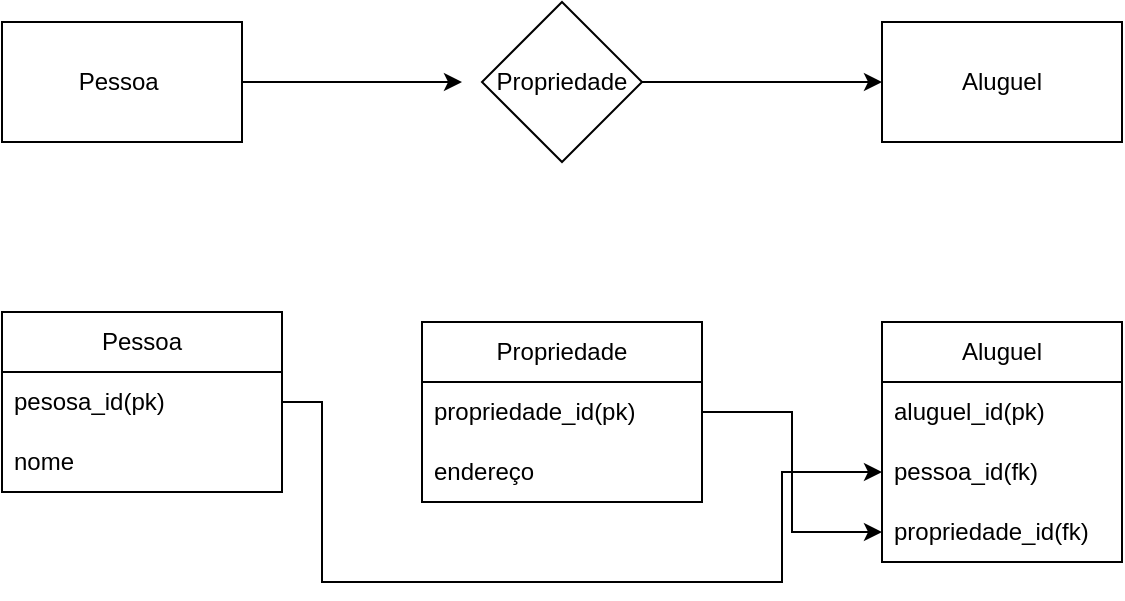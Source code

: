 <mxfile version="21.3.5" type="device">
  <diagram name="Página-1" id="6r5kCsM99uUeNAKcp-Lj">
    <mxGraphModel dx="777" dy="522" grid="1" gridSize="10" guides="1" tooltips="1" connect="1" arrows="1" fold="1" page="1" pageScale="1" pageWidth="827" pageHeight="1169" math="0" shadow="0">
      <root>
        <mxCell id="0" />
        <mxCell id="1" parent="0" />
        <mxCell id="N3ddiHiPjsOhnbHNJZr5-4" style="edgeStyle=orthogonalEdgeStyle;rounded=0;orthogonalLoop=1;jettySize=auto;html=1;exitX=1;exitY=0.5;exitDx=0;exitDy=0;" edge="1" parent="1" source="N3ddiHiPjsOhnbHNJZr5-1">
          <mxGeometry relative="1" as="geometry">
            <mxPoint x="270" y="350" as="targetPoint" />
          </mxGeometry>
        </mxCell>
        <mxCell id="N3ddiHiPjsOhnbHNJZr5-1" value="Pessoa&amp;nbsp;" style="rounded=0;whiteSpace=wrap;html=1;" vertex="1" parent="1">
          <mxGeometry x="40" y="320" width="120" height="60" as="geometry" />
        </mxCell>
        <mxCell id="N3ddiHiPjsOhnbHNJZr5-6" style="edgeStyle=orthogonalEdgeStyle;rounded=0;orthogonalLoop=1;jettySize=auto;html=1;exitX=1;exitY=0.5;exitDx=0;exitDy=0;entryX=0;entryY=0.5;entryDx=0;entryDy=0;" edge="1" parent="1" source="N3ddiHiPjsOhnbHNJZr5-2" target="N3ddiHiPjsOhnbHNJZr5-3">
          <mxGeometry relative="1" as="geometry" />
        </mxCell>
        <mxCell id="N3ddiHiPjsOhnbHNJZr5-2" value="Propriedade" style="rhombus;whiteSpace=wrap;html=1;" vertex="1" parent="1">
          <mxGeometry x="280" y="310" width="80" height="80" as="geometry" />
        </mxCell>
        <mxCell id="N3ddiHiPjsOhnbHNJZr5-3" value="Aluguel" style="rounded=0;whiteSpace=wrap;html=1;" vertex="1" parent="1">
          <mxGeometry x="480" y="320" width="120" height="60" as="geometry" />
        </mxCell>
        <mxCell id="N3ddiHiPjsOhnbHNJZr5-7" value="Pessoa" style="swimlane;fontStyle=0;childLayout=stackLayout;horizontal=1;startSize=30;horizontalStack=0;resizeParent=1;resizeParentMax=0;resizeLast=0;collapsible=1;marginBottom=0;whiteSpace=wrap;html=1;" vertex="1" parent="1">
          <mxGeometry x="40" y="465" width="140" height="90" as="geometry" />
        </mxCell>
        <mxCell id="N3ddiHiPjsOhnbHNJZr5-8" value="pesosa_id(pk)" style="text;strokeColor=none;fillColor=none;align=left;verticalAlign=middle;spacingLeft=4;spacingRight=4;overflow=hidden;points=[[0,0.5],[1,0.5]];portConstraint=eastwest;rotatable=0;whiteSpace=wrap;html=1;" vertex="1" parent="N3ddiHiPjsOhnbHNJZr5-7">
          <mxGeometry y="30" width="140" height="30" as="geometry" />
        </mxCell>
        <mxCell id="N3ddiHiPjsOhnbHNJZr5-9" value="nome" style="text;strokeColor=none;fillColor=none;align=left;verticalAlign=middle;spacingLeft=4;spacingRight=4;overflow=hidden;points=[[0,0.5],[1,0.5]];portConstraint=eastwest;rotatable=0;whiteSpace=wrap;html=1;" vertex="1" parent="N3ddiHiPjsOhnbHNJZr5-7">
          <mxGeometry y="60" width="140" height="30" as="geometry" />
        </mxCell>
        <mxCell id="N3ddiHiPjsOhnbHNJZr5-11" value="Propriedade" style="swimlane;fontStyle=0;childLayout=stackLayout;horizontal=1;startSize=30;horizontalStack=0;resizeParent=1;resizeParentMax=0;resizeLast=0;collapsible=1;marginBottom=0;whiteSpace=wrap;html=1;" vertex="1" parent="1">
          <mxGeometry x="250" y="470" width="140" height="90" as="geometry" />
        </mxCell>
        <mxCell id="N3ddiHiPjsOhnbHNJZr5-12" value="propriedade_id(pk)" style="text;strokeColor=none;fillColor=none;align=left;verticalAlign=middle;spacingLeft=4;spacingRight=4;overflow=hidden;points=[[0,0.5],[1,0.5]];portConstraint=eastwest;rotatable=0;whiteSpace=wrap;html=1;" vertex="1" parent="N3ddiHiPjsOhnbHNJZr5-11">
          <mxGeometry y="30" width="140" height="30" as="geometry" />
        </mxCell>
        <mxCell id="N3ddiHiPjsOhnbHNJZr5-13" value="endereço" style="text;strokeColor=none;fillColor=none;align=left;verticalAlign=middle;spacingLeft=4;spacingRight=4;overflow=hidden;points=[[0,0.5],[1,0.5]];portConstraint=eastwest;rotatable=0;whiteSpace=wrap;html=1;" vertex="1" parent="N3ddiHiPjsOhnbHNJZr5-11">
          <mxGeometry y="60" width="140" height="30" as="geometry" />
        </mxCell>
        <mxCell id="N3ddiHiPjsOhnbHNJZr5-15" value="Aluguel" style="swimlane;fontStyle=0;childLayout=stackLayout;horizontal=1;startSize=30;horizontalStack=0;resizeParent=1;resizeParentMax=0;resizeLast=0;collapsible=1;marginBottom=0;whiteSpace=wrap;html=1;" vertex="1" parent="1">
          <mxGeometry x="480" y="470" width="120" height="120" as="geometry" />
        </mxCell>
        <mxCell id="N3ddiHiPjsOhnbHNJZr5-16" value="aluguel_id(pk)" style="text;strokeColor=none;fillColor=none;align=left;verticalAlign=middle;spacingLeft=4;spacingRight=4;overflow=hidden;points=[[0,0.5],[1,0.5]];portConstraint=eastwest;rotatable=0;whiteSpace=wrap;html=1;" vertex="1" parent="N3ddiHiPjsOhnbHNJZr5-15">
          <mxGeometry y="30" width="120" height="30" as="geometry" />
        </mxCell>
        <mxCell id="N3ddiHiPjsOhnbHNJZr5-17" value="pessoa_id(fk)" style="text;strokeColor=none;fillColor=none;align=left;verticalAlign=middle;spacingLeft=4;spacingRight=4;overflow=hidden;points=[[0,0.5],[1,0.5]];portConstraint=eastwest;rotatable=0;whiteSpace=wrap;html=1;" vertex="1" parent="N3ddiHiPjsOhnbHNJZr5-15">
          <mxGeometry y="60" width="120" height="30" as="geometry" />
        </mxCell>
        <mxCell id="N3ddiHiPjsOhnbHNJZr5-18" value="propriedade_id(fk)" style="text;strokeColor=none;fillColor=none;align=left;verticalAlign=middle;spacingLeft=4;spacingRight=4;overflow=hidden;points=[[0,0.5],[1,0.5]];portConstraint=eastwest;rotatable=0;whiteSpace=wrap;html=1;" vertex="1" parent="N3ddiHiPjsOhnbHNJZr5-15">
          <mxGeometry y="90" width="120" height="30" as="geometry" />
        </mxCell>
        <mxCell id="N3ddiHiPjsOhnbHNJZr5-34" style="edgeStyle=orthogonalEdgeStyle;rounded=0;orthogonalLoop=1;jettySize=auto;html=1;" edge="1" parent="1" target="N3ddiHiPjsOhnbHNJZr5-17">
          <mxGeometry relative="1" as="geometry">
            <mxPoint x="180" y="520" as="sourcePoint" />
            <Array as="points">
              <mxPoint x="180" y="510" />
              <mxPoint x="200" y="510" />
              <mxPoint x="200" y="600" />
              <mxPoint x="430" y="600" />
              <mxPoint x="430" y="545" />
            </Array>
          </mxGeometry>
        </mxCell>
        <mxCell id="N3ddiHiPjsOhnbHNJZr5-36" style="edgeStyle=orthogonalEdgeStyle;rounded=0;orthogonalLoop=1;jettySize=auto;html=1;exitX=1;exitY=0.5;exitDx=0;exitDy=0;entryX=0;entryY=0.5;entryDx=0;entryDy=0;" edge="1" parent="1" source="N3ddiHiPjsOhnbHNJZr5-12" target="N3ddiHiPjsOhnbHNJZr5-18">
          <mxGeometry relative="1" as="geometry" />
        </mxCell>
      </root>
    </mxGraphModel>
  </diagram>
</mxfile>
